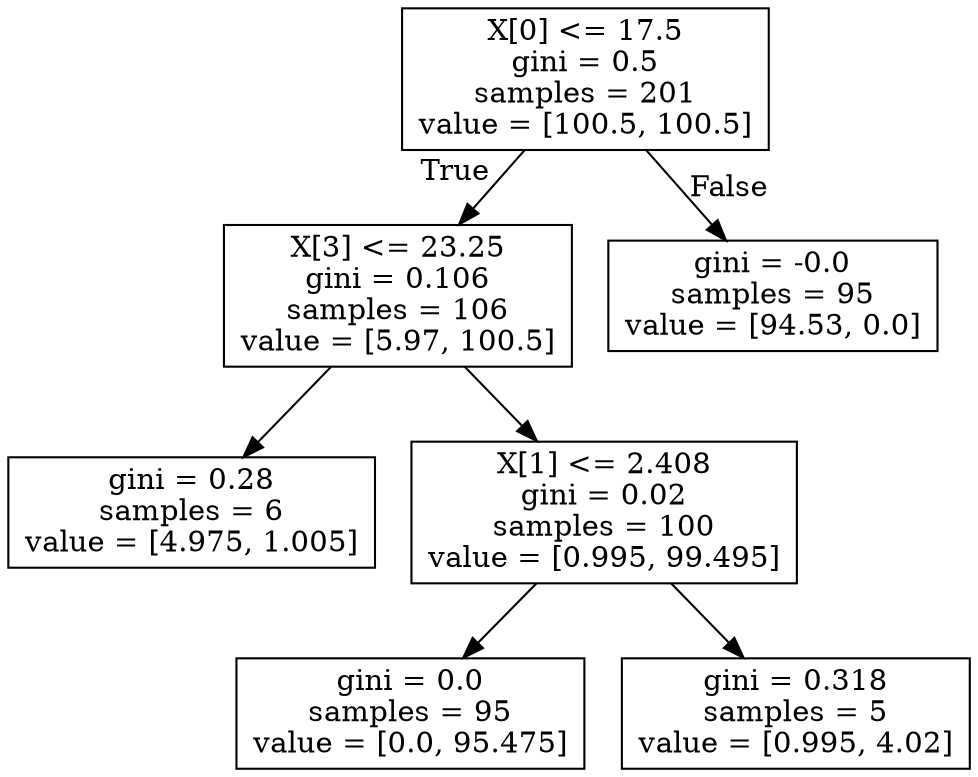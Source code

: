 digraph Tree {
node [shape=box] ;
0 [label="X[0] <= 17.5\ngini = 0.5\nsamples = 201\nvalue = [100.5, 100.5]"] ;
1 [label="X[3] <= 23.25\ngini = 0.106\nsamples = 106\nvalue = [5.97, 100.5]"] ;
0 -> 1 [labeldistance=2.5, labelangle=45, headlabel="True"] ;
2 [label="gini = 0.28\nsamples = 6\nvalue = [4.975, 1.005]"] ;
1 -> 2 ;
3 [label="X[1] <= 2.408\ngini = 0.02\nsamples = 100\nvalue = [0.995, 99.495]"] ;
1 -> 3 ;
4 [label="gini = 0.0\nsamples = 95\nvalue = [0.0, 95.475]"] ;
3 -> 4 ;
5 [label="gini = 0.318\nsamples = 5\nvalue = [0.995, 4.02]"] ;
3 -> 5 ;
6 [label="gini = -0.0\nsamples = 95\nvalue = [94.53, 0.0]"] ;
0 -> 6 [labeldistance=2.5, labelangle=-45, headlabel="False"] ;
}